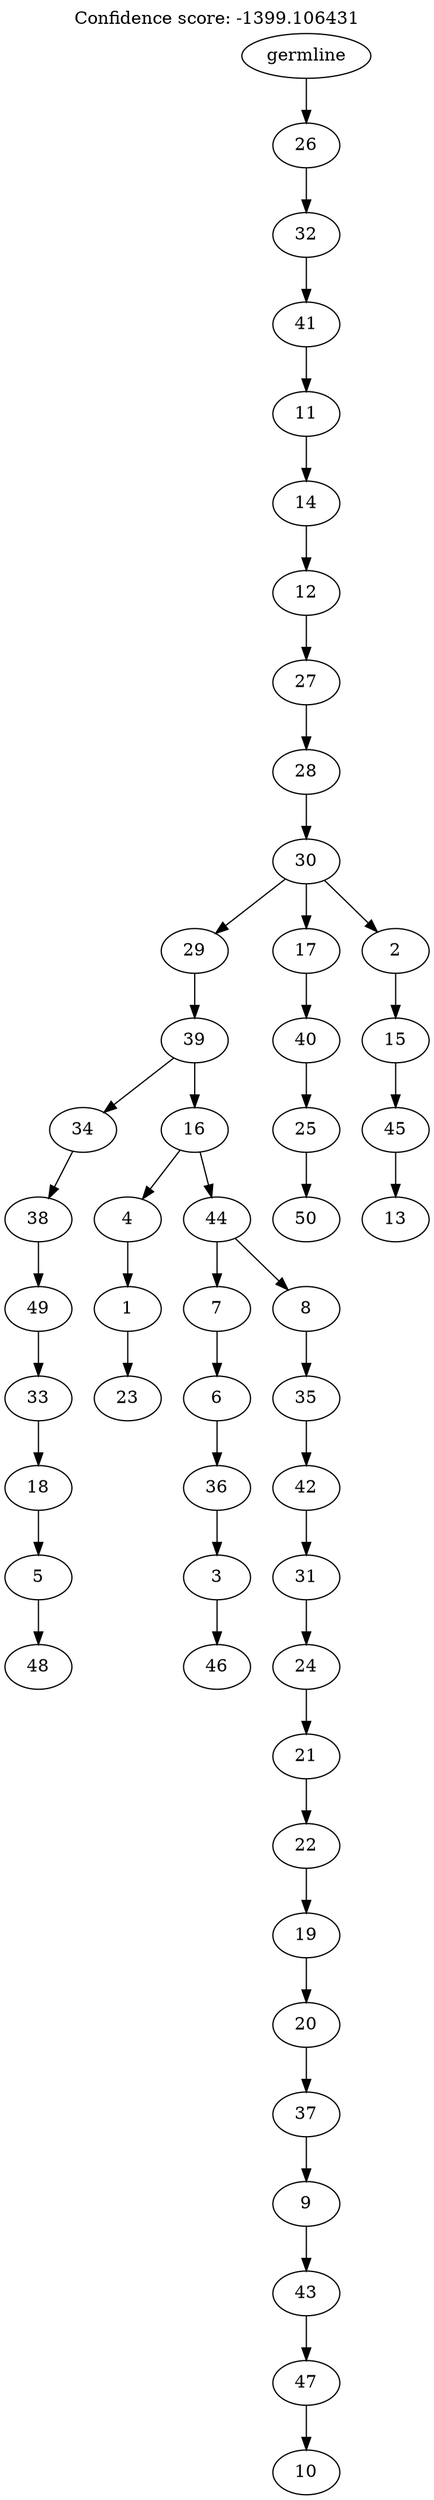 digraph g {
	"49" -> "50";
	"50" [label="48"];
	"48" -> "49";
	"49" [label="5"];
	"47" -> "48";
	"48" [label="18"];
	"46" -> "47";
	"47" [label="33"];
	"45" -> "46";
	"46" [label="49"];
	"44" -> "45";
	"45" [label="38"];
	"42" -> "43";
	"43" [label="23"];
	"41" -> "42";
	"42" [label="1"];
	"39" -> "40";
	"40" [label="46"];
	"38" -> "39";
	"39" [label="3"];
	"37" -> "38";
	"38" [label="36"];
	"36" -> "37";
	"37" [label="6"];
	"34" -> "35";
	"35" [label="10"];
	"33" -> "34";
	"34" [label="47"];
	"32" -> "33";
	"33" [label="43"];
	"31" -> "32";
	"32" [label="9"];
	"30" -> "31";
	"31" [label="37"];
	"29" -> "30";
	"30" [label="20"];
	"28" -> "29";
	"29" [label="19"];
	"27" -> "28";
	"28" [label="22"];
	"26" -> "27";
	"27" [label="21"];
	"25" -> "26";
	"26" [label="24"];
	"24" -> "25";
	"25" [label="31"];
	"23" -> "24";
	"24" [label="42"];
	"22" -> "23";
	"23" [label="35"];
	"21" -> "22";
	"22" [label="8"];
	"21" -> "36";
	"36" [label="7"];
	"20" -> "21";
	"21" [label="44"];
	"20" -> "41";
	"41" [label="4"];
	"19" -> "20";
	"20" [label="16"];
	"19" -> "44";
	"44" [label="34"];
	"18" -> "19";
	"19" [label="39"];
	"16" -> "17";
	"17" [label="50"];
	"15" -> "16";
	"16" [label="25"];
	"14" -> "15";
	"15" [label="40"];
	"12" -> "13";
	"13" [label="13"];
	"11" -> "12";
	"12" [label="45"];
	"10" -> "11";
	"11" [label="15"];
	"9" -> "10";
	"10" [label="2"];
	"9" -> "14";
	"14" [label="17"];
	"9" -> "18";
	"18" [label="29"];
	"8" -> "9";
	"9" [label="30"];
	"7" -> "8";
	"8" [label="28"];
	"6" -> "7";
	"7" [label="27"];
	"5" -> "6";
	"6" [label="12"];
	"4" -> "5";
	"5" [label="14"];
	"3" -> "4";
	"4" [label="11"];
	"2" -> "3";
	"3" [label="41"];
	"1" -> "2";
	"2" [label="32"];
	"0" -> "1";
	"1" [label="26"];
	"0" [label="germline"];
	labelloc="t";
	label="Confidence score: -1399.106431";
}
